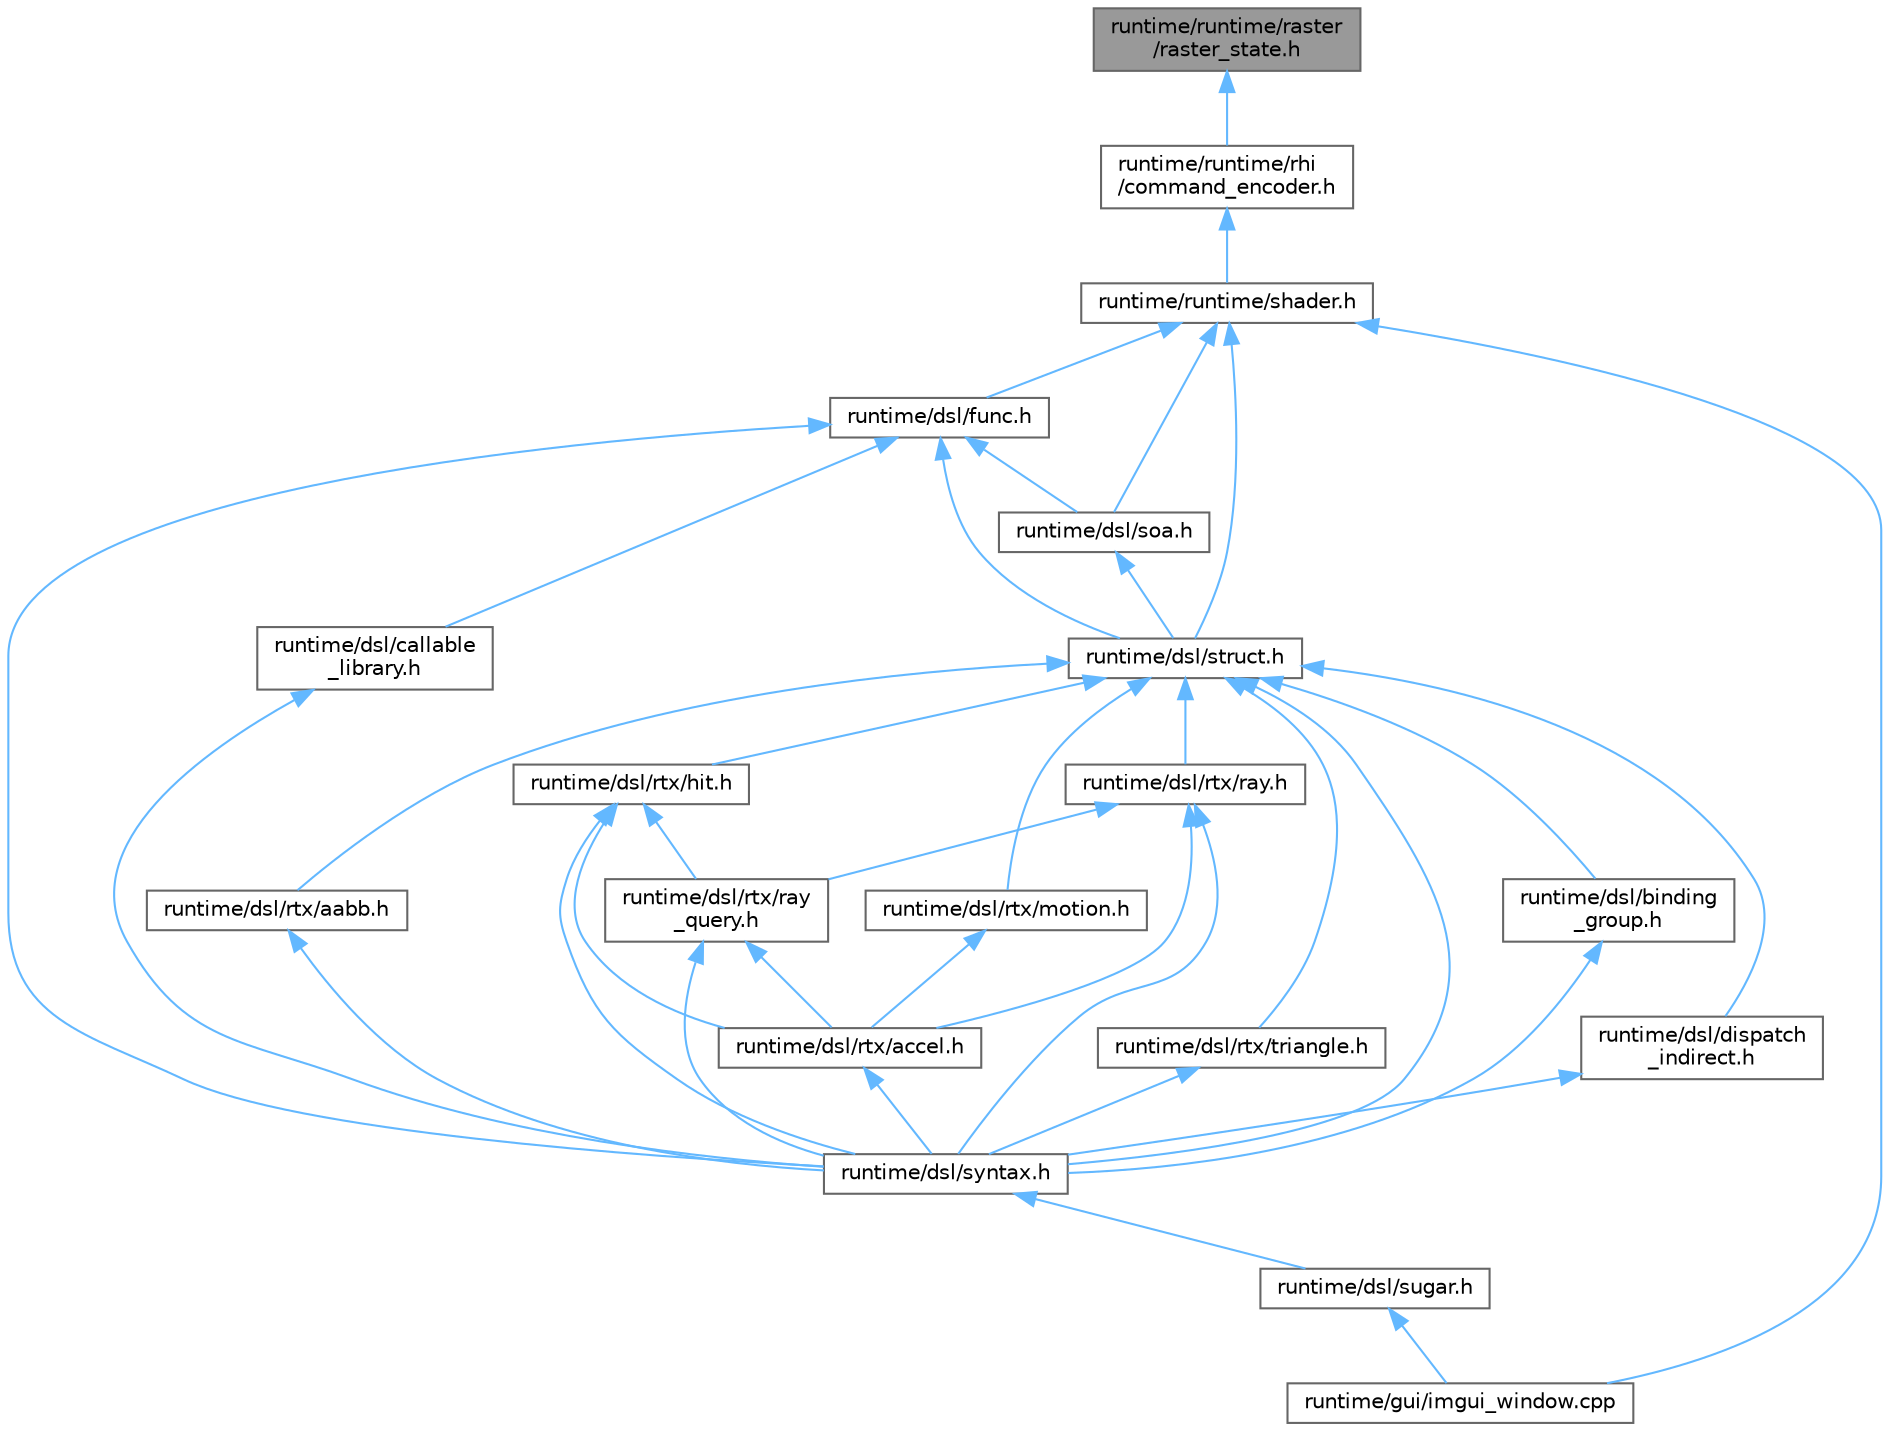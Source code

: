 digraph "runtime/runtime/raster/raster_state.h"
{
 // LATEX_PDF_SIZE
  bgcolor="transparent";
  edge [fontname=Helvetica,fontsize=10,labelfontname=Helvetica,labelfontsize=10];
  node [fontname=Helvetica,fontsize=10,shape=box,height=0.2,width=0.4];
  Node1 [id="Node000001",label="runtime/runtime/raster\l/raster_state.h",height=0.2,width=0.4,color="gray40", fillcolor="grey60", style="filled", fontcolor="black",tooltip=" "];
  Node1 -> Node2 [id="edge37_Node000001_Node000002",dir="back",color="steelblue1",style="solid",tooltip=" "];
  Node2 [id="Node000002",label="runtime/runtime/rhi\l/command_encoder.h",height=0.2,width=0.4,color="grey40", fillcolor="white", style="filled",URL="$command__encoder_8h.html",tooltip=" "];
  Node2 -> Node3 [id="edge38_Node000002_Node000003",dir="back",color="steelblue1",style="solid",tooltip=" "];
  Node3 [id="Node000003",label="runtime/runtime/shader.h",height=0.2,width=0.4,color="grey40", fillcolor="white", style="filled",URL="$shader_8h.html",tooltip=" "];
  Node3 -> Node4 [id="edge39_Node000003_Node000004",dir="back",color="steelblue1",style="solid",tooltip=" "];
  Node4 [id="Node000004",label="runtime/dsl/func.h",height=0.2,width=0.4,color="grey40", fillcolor="white", style="filled",URL="$func_8h.html",tooltip=" "];
  Node4 -> Node5 [id="edge40_Node000004_Node000005",dir="back",color="steelblue1",style="solid",tooltip=" "];
  Node5 [id="Node000005",label="runtime/dsl/callable\l_library.h",height=0.2,width=0.4,color="grey40", fillcolor="white", style="filled",URL="$dsl_2callable__library_8h.html",tooltip=" "];
  Node5 -> Node6 [id="edge41_Node000005_Node000006",dir="back",color="steelblue1",style="solid",tooltip=" "];
  Node6 [id="Node000006",label="runtime/dsl/syntax.h",height=0.2,width=0.4,color="grey40", fillcolor="white", style="filled",URL="$syntax_8h.html",tooltip=" "];
  Node6 -> Node7 [id="edge42_Node000006_Node000007",dir="back",color="steelblue1",style="solid",tooltip=" "];
  Node7 [id="Node000007",label="runtime/dsl/sugar.h",height=0.2,width=0.4,color="grey40", fillcolor="white", style="filled",URL="$sugar_8h.html",tooltip=" "];
  Node7 -> Node8 [id="edge43_Node000007_Node000008",dir="back",color="steelblue1",style="solid",tooltip=" "];
  Node8 [id="Node000008",label="runtime/gui/imgui_window.cpp",height=0.2,width=0.4,color="grey40", fillcolor="white", style="filled",URL="$imgui__window_8cpp.html",tooltip=" "];
  Node4 -> Node9 [id="edge44_Node000004_Node000009",dir="back",color="steelblue1",style="solid",tooltip=" "];
  Node9 [id="Node000009",label="runtime/dsl/soa.h",height=0.2,width=0.4,color="grey40", fillcolor="white", style="filled",URL="$soa_8h.html",tooltip=" "];
  Node9 -> Node10 [id="edge45_Node000009_Node000010",dir="back",color="steelblue1",style="solid",tooltip=" "];
  Node10 [id="Node000010",label="runtime/dsl/struct.h",height=0.2,width=0.4,color="grey40", fillcolor="white", style="filled",URL="$struct_8h.html",tooltip=" "];
  Node10 -> Node11 [id="edge46_Node000010_Node000011",dir="back",color="steelblue1",style="solid",tooltip=" "];
  Node11 [id="Node000011",label="runtime/dsl/binding\l_group.h",height=0.2,width=0.4,color="grey40", fillcolor="white", style="filled",URL="$binding__group_8h.html",tooltip=" "];
  Node11 -> Node6 [id="edge47_Node000011_Node000006",dir="back",color="steelblue1",style="solid",tooltip=" "];
  Node10 -> Node12 [id="edge48_Node000010_Node000012",dir="back",color="steelblue1",style="solid",tooltip=" "];
  Node12 [id="Node000012",label="runtime/dsl/dispatch\l_indirect.h",height=0.2,width=0.4,color="grey40", fillcolor="white", style="filled",URL="$dispatch__indirect_8h.html",tooltip=" "];
  Node12 -> Node6 [id="edge49_Node000012_Node000006",dir="back",color="steelblue1",style="solid",tooltip=" "];
  Node10 -> Node13 [id="edge50_Node000010_Node000013",dir="back",color="steelblue1",style="solid",tooltip=" "];
  Node13 [id="Node000013",label="runtime/dsl/rtx/aabb.h",height=0.2,width=0.4,color="grey40", fillcolor="white", style="filled",URL="$dsl_2rtx_2aabb_8h.html",tooltip=" "];
  Node13 -> Node6 [id="edge51_Node000013_Node000006",dir="back",color="steelblue1",style="solid",tooltip=" "];
  Node10 -> Node14 [id="edge52_Node000010_Node000014",dir="back",color="steelblue1",style="solid",tooltip=" "];
  Node14 [id="Node000014",label="runtime/dsl/rtx/hit.h",height=0.2,width=0.4,color="grey40", fillcolor="white", style="filled",URL="$dsl_2rtx_2hit_8h.html",tooltip=" "];
  Node14 -> Node15 [id="edge53_Node000014_Node000015",dir="back",color="steelblue1",style="solid",tooltip=" "];
  Node15 [id="Node000015",label="runtime/dsl/rtx/accel.h",height=0.2,width=0.4,color="grey40", fillcolor="white", style="filled",URL="$dsl_2rtx_2accel_8h.html",tooltip=" "];
  Node15 -> Node6 [id="edge54_Node000015_Node000006",dir="back",color="steelblue1",style="solid",tooltip=" "];
  Node14 -> Node16 [id="edge55_Node000014_Node000016",dir="back",color="steelblue1",style="solid",tooltip=" "];
  Node16 [id="Node000016",label="runtime/dsl/rtx/ray\l_query.h",height=0.2,width=0.4,color="grey40", fillcolor="white", style="filled",URL="$ray__query_8h.html",tooltip=" "];
  Node16 -> Node15 [id="edge56_Node000016_Node000015",dir="back",color="steelblue1",style="solid",tooltip=" "];
  Node16 -> Node6 [id="edge57_Node000016_Node000006",dir="back",color="steelblue1",style="solid",tooltip=" "];
  Node14 -> Node6 [id="edge58_Node000014_Node000006",dir="back",color="steelblue1",style="solid",tooltip=" "];
  Node10 -> Node17 [id="edge59_Node000010_Node000017",dir="back",color="steelblue1",style="solid",tooltip=" "];
  Node17 [id="Node000017",label="runtime/dsl/rtx/motion.h",height=0.2,width=0.4,color="grey40", fillcolor="white", style="filled",URL="$motion_8h.html",tooltip=" "];
  Node17 -> Node15 [id="edge60_Node000017_Node000015",dir="back",color="steelblue1",style="solid",tooltip=" "];
  Node10 -> Node18 [id="edge61_Node000010_Node000018",dir="back",color="steelblue1",style="solid",tooltip=" "];
  Node18 [id="Node000018",label="runtime/dsl/rtx/ray.h",height=0.2,width=0.4,color="grey40", fillcolor="white", style="filled",URL="$dsl_2rtx_2ray_8h.html",tooltip=" "];
  Node18 -> Node15 [id="edge62_Node000018_Node000015",dir="back",color="steelblue1",style="solid",tooltip=" "];
  Node18 -> Node16 [id="edge63_Node000018_Node000016",dir="back",color="steelblue1",style="solid",tooltip=" "];
  Node18 -> Node6 [id="edge64_Node000018_Node000006",dir="back",color="steelblue1",style="solid",tooltip=" "];
  Node10 -> Node19 [id="edge65_Node000010_Node000019",dir="back",color="steelblue1",style="solid",tooltip=" "];
  Node19 [id="Node000019",label="runtime/dsl/rtx/triangle.h",height=0.2,width=0.4,color="grey40", fillcolor="white", style="filled",URL="$dsl_2rtx_2triangle_8h.html",tooltip=" "];
  Node19 -> Node6 [id="edge66_Node000019_Node000006",dir="back",color="steelblue1",style="solid",tooltip=" "];
  Node10 -> Node6 [id="edge67_Node000010_Node000006",dir="back",color="steelblue1",style="solid",tooltip=" "];
  Node4 -> Node10 [id="edge68_Node000004_Node000010",dir="back",color="steelblue1",style="solid",tooltip=" "];
  Node4 -> Node6 [id="edge69_Node000004_Node000006",dir="back",color="steelblue1",style="solid",tooltip=" "];
  Node3 -> Node9 [id="edge70_Node000003_Node000009",dir="back",color="steelblue1",style="solid",tooltip=" "];
  Node3 -> Node10 [id="edge71_Node000003_Node000010",dir="back",color="steelblue1",style="solid",tooltip=" "];
  Node3 -> Node8 [id="edge72_Node000003_Node000008",dir="back",color="steelblue1",style="solid",tooltip=" "];
}
